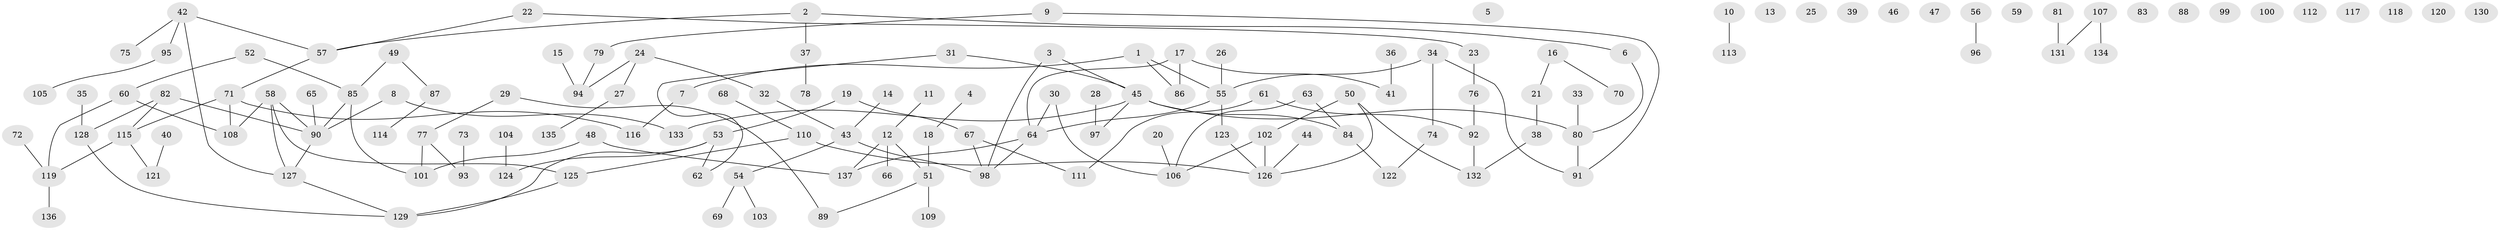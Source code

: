 // Generated by graph-tools (version 1.1) at 2025/49/03/09/25 03:49:14]
// undirected, 137 vertices, 140 edges
graph export_dot {
graph [start="1"]
  node [color=gray90,style=filled];
  1;
  2;
  3;
  4;
  5;
  6;
  7;
  8;
  9;
  10;
  11;
  12;
  13;
  14;
  15;
  16;
  17;
  18;
  19;
  20;
  21;
  22;
  23;
  24;
  25;
  26;
  27;
  28;
  29;
  30;
  31;
  32;
  33;
  34;
  35;
  36;
  37;
  38;
  39;
  40;
  41;
  42;
  43;
  44;
  45;
  46;
  47;
  48;
  49;
  50;
  51;
  52;
  53;
  54;
  55;
  56;
  57;
  58;
  59;
  60;
  61;
  62;
  63;
  64;
  65;
  66;
  67;
  68;
  69;
  70;
  71;
  72;
  73;
  74;
  75;
  76;
  77;
  78;
  79;
  80;
  81;
  82;
  83;
  84;
  85;
  86;
  87;
  88;
  89;
  90;
  91;
  92;
  93;
  94;
  95;
  96;
  97;
  98;
  99;
  100;
  101;
  102;
  103;
  104;
  105;
  106;
  107;
  108;
  109;
  110;
  111;
  112;
  113;
  114;
  115;
  116;
  117;
  118;
  119;
  120;
  121;
  122;
  123;
  124;
  125;
  126;
  127;
  128;
  129;
  130;
  131;
  132;
  133;
  134;
  135;
  136;
  137;
  1 -- 7;
  1 -- 55;
  1 -- 86;
  2 -- 6;
  2 -- 37;
  2 -- 57;
  3 -- 45;
  3 -- 98;
  4 -- 18;
  6 -- 80;
  7 -- 116;
  8 -- 90;
  8 -- 133;
  9 -- 79;
  9 -- 91;
  10 -- 113;
  11 -- 12;
  12 -- 51;
  12 -- 66;
  12 -- 137;
  14 -- 43;
  15 -- 94;
  16 -- 21;
  16 -- 70;
  17 -- 41;
  17 -- 64;
  17 -- 86;
  18 -- 51;
  19 -- 53;
  19 -- 67;
  20 -- 106;
  21 -- 38;
  22 -- 23;
  22 -- 57;
  23 -- 76;
  24 -- 27;
  24 -- 32;
  24 -- 94;
  26 -- 55;
  27 -- 135;
  28 -- 97;
  29 -- 77;
  29 -- 89;
  30 -- 64;
  30 -- 106;
  31 -- 45;
  31 -- 62;
  32 -- 43;
  33 -- 80;
  34 -- 55;
  34 -- 74;
  34 -- 91;
  35 -- 128;
  36 -- 41;
  37 -- 78;
  38 -- 132;
  40 -- 121;
  42 -- 57;
  42 -- 75;
  42 -- 95;
  42 -- 127;
  43 -- 54;
  43 -- 98;
  44 -- 126;
  45 -- 80;
  45 -- 84;
  45 -- 97;
  45 -- 133;
  48 -- 101;
  48 -- 137;
  49 -- 85;
  49 -- 87;
  50 -- 102;
  50 -- 126;
  50 -- 132;
  51 -- 89;
  51 -- 109;
  52 -- 60;
  52 -- 85;
  53 -- 62;
  53 -- 124;
  53 -- 129;
  54 -- 69;
  54 -- 103;
  55 -- 64;
  55 -- 123;
  56 -- 96;
  57 -- 71;
  58 -- 90;
  58 -- 108;
  58 -- 125;
  58 -- 127;
  60 -- 108;
  60 -- 119;
  61 -- 92;
  61 -- 111;
  63 -- 84;
  63 -- 106;
  64 -- 98;
  64 -- 137;
  65 -- 90;
  67 -- 98;
  67 -- 111;
  68 -- 110;
  71 -- 108;
  71 -- 115;
  71 -- 116;
  72 -- 119;
  73 -- 93;
  74 -- 122;
  76 -- 92;
  77 -- 93;
  77 -- 101;
  79 -- 94;
  80 -- 91;
  81 -- 131;
  82 -- 90;
  82 -- 115;
  82 -- 128;
  84 -- 122;
  85 -- 90;
  85 -- 101;
  87 -- 114;
  90 -- 127;
  92 -- 132;
  95 -- 105;
  102 -- 106;
  102 -- 126;
  104 -- 124;
  107 -- 131;
  107 -- 134;
  110 -- 125;
  110 -- 126;
  115 -- 119;
  115 -- 121;
  119 -- 136;
  123 -- 126;
  125 -- 129;
  127 -- 129;
  128 -- 129;
}
